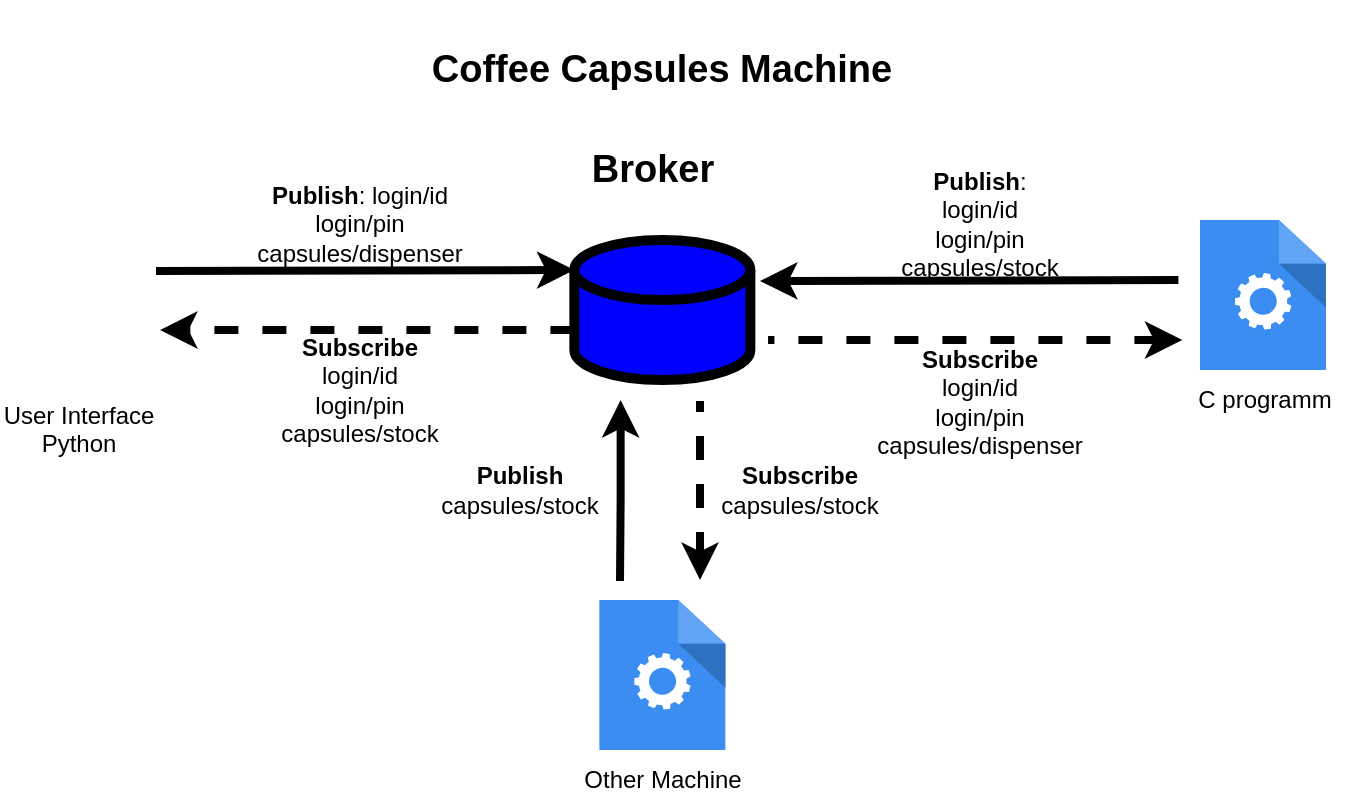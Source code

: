 <mxfile version="16.2.6" type="device"><diagram id="BDLMoCTw3Xk4iZHLAC4U" name="Page-1"><mxGraphModel dx="946" dy="645" grid="1" gridSize="10" guides="1" tooltips="1" connect="1" arrows="1" fold="1" page="1" pageScale="1" pageWidth="980" pageHeight="1390" math="0" shadow="0"><root><mxCell id="0"/><mxCell id="1" parent="0"/><mxCell id="AiYjtjXxUeBxvQv011XE-9" value="" style="shape=cylinder3;whiteSpace=wrap;html=1;boundedLbl=1;backgroundOutline=1;size=15;fillColor=#0000FF;strokeWidth=5;strokeColor=#000000;" parent="1" vertex="1"><mxGeometry x="407.18" y="120" width="88" height="70" as="geometry"/></mxCell><mxCell id="AiYjtjXxUeBxvQv011XE-10" value="&lt;b&gt;&lt;font style=&quot;font-size: 19px&quot;&gt;Broker&lt;/font&gt;&lt;/b&gt;" style="text;html=1;strokeColor=none;fillColor=none;align=center;verticalAlign=middle;whiteSpace=wrap;rounded=0;fontSize=16;" parent="1" vertex="1"><mxGeometry x="382" y="60" width="128.82" height="50" as="geometry"/></mxCell><mxCell id="AiYjtjXxUeBxvQv011XE-11" value="Coffee Capsules Machine" style="text;html=1;strokeColor=none;fillColor=none;align=center;verticalAlign=middle;whiteSpace=wrap;rounded=0;fontSize=19;fontStyle=1" parent="1" vertex="1"><mxGeometry x="316.18" width="270" height="70" as="geometry"/></mxCell><mxCell id="AiYjtjXxUeBxvQv011XE-14" value="" style="endArrow=classic;html=1;rounded=0;fontSize=19;strokeWidth=4;exitX=1;exitY=0.25;exitDx=0;exitDy=0;entryX=0;entryY=0;entryDx=0;entryDy=15;entryPerimeter=0;" parent="1" source="p8lBgwlSE7tFPkzdqAIi-2" edge="1" target="AiYjtjXxUeBxvQv011XE-9"><mxGeometry width="50" height="50" relative="1" as="geometry"><mxPoint x="430" y="320" as="sourcePoint"/><mxPoint x="370" y="210" as="targetPoint"/></mxGeometry></mxCell><mxCell id="AiYjtjXxUeBxvQv011XE-15" value="" style="endArrow=classic;html=1;rounded=0;fontSize=19;strokeWidth=4;entryX=1.026;entryY=0.628;entryDx=0;entryDy=0;exitX=0;exitY=0;exitDx=0;exitDy=45;exitPerimeter=0;entryPerimeter=0;dashed=1;" parent="1" target="p8lBgwlSE7tFPkzdqAIi-2" edge="1" source="AiYjtjXxUeBxvQv011XE-9"><mxGeometry width="50" height="50" relative="1" as="geometry"><mxPoint x="390" y="220" as="sourcePoint"/><mxPoint x="340" y="360" as="targetPoint"/></mxGeometry></mxCell><mxCell id="7-ykSLHKwxkJMfkPy8A5-1" value="&lt;b&gt;Publish&lt;/b&gt;: login/id&lt;br&gt;login/pin&lt;br&gt;capsules/dispenser" style="text;html=1;strokeColor=none;fillColor=none;align=center;verticalAlign=middle;whiteSpace=wrap;rounded=0;rotation=0;" parent="1" vertex="1"><mxGeometry x="270" y="97" width="60" height="30" as="geometry"/></mxCell><mxCell id="7-ykSLHKwxkJMfkPy8A5-5" value="&lt;b&gt;Subscribe&lt;/b&gt;&lt;br&gt;login/id&lt;br&gt;login/pin&lt;br&gt;capsules/stock" style="text;html=1;strokeColor=none;fillColor=none;align=center;verticalAlign=middle;whiteSpace=wrap;rounded=0;rotation=0;" parent="1" vertex="1"><mxGeometry x="270" y="180.0" width="60" height="30" as="geometry"/></mxCell><mxCell id="p8lBgwlSE7tFPkzdqAIi-2" value="&lt;span style=&quot;background-color: rgb(255 , 255 , 255)&quot;&gt;User Interface&lt;br&gt;Python&lt;/span&gt;" style="shape=image;html=1;verticalAlign=top;verticalLabelPosition=bottom;labelBackgroundColor=#ffffff;imageAspect=0;aspect=fixed;image=https://cdn1.iconfinder.com/data/icons/100-basic-for-user-interface/32/29-Screen-128.png" vertex="1" parent="1"><mxGeometry x="120" y="116" width="78" height="78" as="geometry"/></mxCell><mxCell id="p8lBgwlSE7tFPkzdqAIi-3" value="" style="endArrow=none;html=1;rounded=0;fontSize=19;strokeWidth=4;exitX=1;exitY=0.25;exitDx=0;exitDy=0;entryX=0;entryY=0;entryDx=0;entryDy=15;entryPerimeter=0;startArrow=classic;startFill=1;endFill=0;" edge="1" parent="1"><mxGeometry width="50" height="50" relative="1" as="geometry"><mxPoint x="500" y="140.5" as="sourcePoint"/><mxPoint x="709.18" y="140" as="targetPoint"/></mxGeometry></mxCell><mxCell id="p8lBgwlSE7tFPkzdqAIi-4" value="" style="endArrow=none;html=1;rounded=0;fontSize=19;strokeWidth=4;entryX=1.026;entryY=0.628;entryDx=0;entryDy=0;exitX=0;exitY=0;exitDx=0;exitDy=45;exitPerimeter=0;entryPerimeter=0;dashed=1;endFill=0;startArrow=classic;startFill=1;" edge="1" parent="1"><mxGeometry width="50" height="50" relative="1" as="geometry"><mxPoint x="711.18" y="170" as="sourcePoint"/><mxPoint x="504.028" y="169.984" as="targetPoint"/></mxGeometry></mxCell><mxCell id="p8lBgwlSE7tFPkzdqAIi-5" value="&lt;b&gt;Publish&lt;/b&gt;: login/id&lt;br&gt;login/pin&lt;br&gt;capsules/stock" style="text;html=1;strokeColor=none;fillColor=none;align=center;verticalAlign=middle;whiteSpace=wrap;rounded=0;rotation=0;" vertex="1" parent="1"><mxGeometry x="580" y="97" width="60" height="30" as="geometry"/></mxCell><mxCell id="p8lBgwlSE7tFPkzdqAIi-6" value="&lt;b&gt;Subscribe&lt;/b&gt;&lt;br&gt;login/id&lt;br&gt;login/pin&lt;br&gt;capsules/dispenser" style="text;html=1;strokeColor=none;fillColor=none;align=center;verticalAlign=middle;whiteSpace=wrap;rounded=0;rotation=0;" vertex="1" parent="1"><mxGeometry x="580" y="186.0" width="60" height="30" as="geometry"/></mxCell><mxCell id="p8lBgwlSE7tFPkzdqAIi-7" value="" style="sketch=0;html=1;aspect=fixed;strokeColor=none;shadow=0;align=center;verticalAlign=top;fillColor=#3B8DF1;shape=mxgraph.gcp2.process" vertex="1" parent="1"><mxGeometry x="720" y="110" width="63" height="75" as="geometry"/></mxCell><mxCell id="p8lBgwlSE7tFPkzdqAIi-8" value="C programm" style="text;html=1;align=center;verticalAlign=middle;resizable=0;points=[];autosize=1;strokeColor=none;fillColor=none;" vertex="1" parent="1"><mxGeometry x="711.5" y="190" width="80" height="20" as="geometry"/></mxCell><mxCell id="p8lBgwlSE7tFPkzdqAIi-14" value="" style="sketch=0;html=1;aspect=fixed;strokeColor=none;shadow=0;align=center;verticalAlign=top;fillColor=#3B8DF1;shape=mxgraph.gcp2.process" vertex="1" parent="1"><mxGeometry x="419.68" y="300" width="63" height="75" as="geometry"/></mxCell><mxCell id="p8lBgwlSE7tFPkzdqAIi-15" value="Other Machine" style="text;html=1;align=center;verticalAlign=middle;resizable=0;points=[];autosize=1;strokeColor=none;fillColor=none;" vertex="1" parent="1"><mxGeometry x="406.18" y="380" width="90" height="20" as="geometry"/></mxCell><mxCell id="p8lBgwlSE7tFPkzdqAIi-17" value="" style="endArrow=classic;html=1;rounded=0;fontSize=19;strokeWidth=4;exitX=1;exitY=0.25;exitDx=0;exitDy=0;" edge="1" parent="1"><mxGeometry width="50" height="50" relative="1" as="geometry"><mxPoint x="430" y="290.5" as="sourcePoint"/><mxPoint x="430.32" y="200" as="targetPoint"/><Array as="points"><mxPoint x="430.32" y="250"/></Array></mxGeometry></mxCell><mxCell id="p8lBgwlSE7tFPkzdqAIi-18" value="" style="endArrow=none;html=1;rounded=0;fontSize=19;strokeWidth=4;entryX=1.026;entryY=0.628;entryDx=0;entryDy=0;entryPerimeter=0;dashed=1;endFill=0;startArrow=classic;startFill=1;" edge="1" parent="1"><mxGeometry width="50" height="50" relative="1" as="geometry"><mxPoint x="470" y="290" as="sourcePoint"/><mxPoint x="469.998" y="200.504" as="targetPoint"/></mxGeometry></mxCell><mxCell id="p8lBgwlSE7tFPkzdqAIi-19" value="&lt;b&gt;Subscribe&lt;/b&gt;&lt;br&gt;capsules/stock" style="text;html=1;strokeColor=none;fillColor=none;align=center;verticalAlign=middle;whiteSpace=wrap;rounded=0;rotation=0;" vertex="1" parent="1"><mxGeometry x="490" y="230.0" width="60" height="30" as="geometry"/></mxCell><mxCell id="p8lBgwlSE7tFPkzdqAIi-20" value="&lt;b&gt;Publish&lt;/b&gt;&lt;br&gt;capsules/stock" style="text;html=1;strokeColor=none;fillColor=none;align=center;verticalAlign=middle;whiteSpace=wrap;rounded=0;rotation=0;" vertex="1" parent="1"><mxGeometry x="350" y="230.0" width="60" height="30" as="geometry"/></mxCell></root></mxGraphModel></diagram></mxfile>